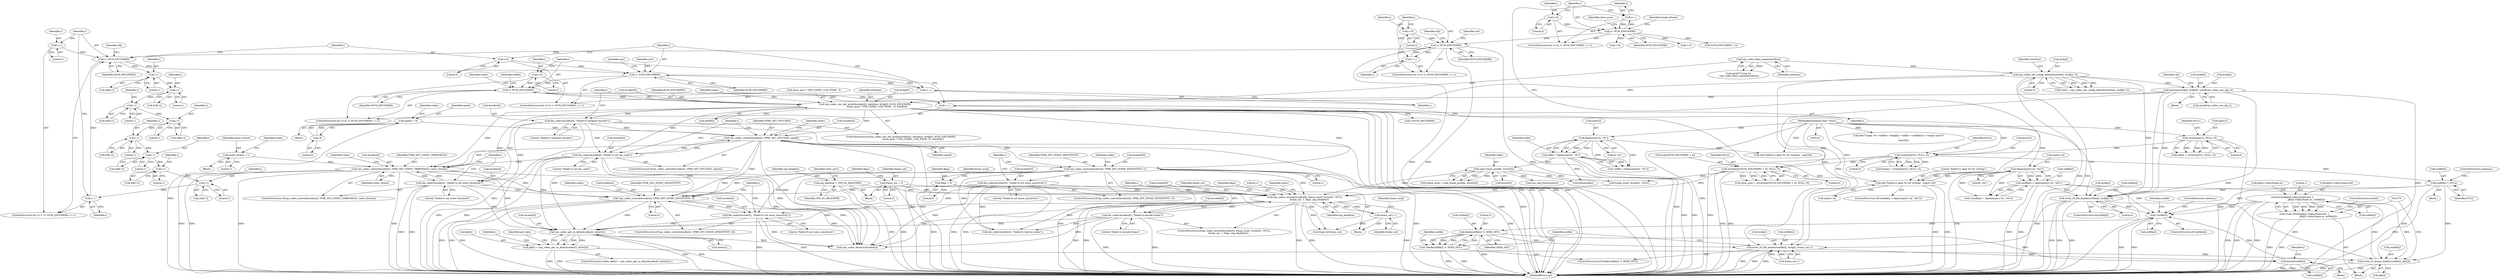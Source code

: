 digraph "0_Android_5a9753fca56f0eeb9f61e342b2fccffc364f9426_22@API" {
"1001071" [label="(Call,fwrite(pkt[i]->data.frame.buf, 1,\n                                      pkt[i]->data.frame.sz, outfile[i]))"];
"1001062" [label="(Call,write_ivf_frame_header(outfile[i], pkt[i]))"];
"1000707" [label="(Call,write_ivf_file_header(outfile[i], &cfg[i], 0))"];
"1000273" [label="(Call,outfile[i] = fopen(argv[i+4], \"wb\"))"];
"1000277" [label="(Call,fopen(argv[i+4], \"wb\"))"];
"1000284" [label="(Call,die(\"Failed to open %s for writing\", argv[i+4]))"];
"1000134" [label="(MethodParameterIn,char **argv)"];
"1000265" [label="(Call,outfile[i] = NULL)"];
"1000209" [label="(Call,strtol(argv[2], NULL, 0))"];
"1000201" [label="(Call,strtol(argv[1], NULL, 0))"];
"1000491" [label="(Call,memcpy(&cfg[i], &cfg[0], sizeof(vpx_codec_enc_cfg_t)))"];
"1000315" [label="(Call,vpx_codec_enc_config_default(interface, &cfg[i], 0))"];
"1000197" [label="(Call,vpx_codec_iface_name(interface))"];
"1001071" [label="(Call,fwrite(pkt[i]->data.frame.buf, 1,\n                                      pkt[i]->data.frame.sz, outfile[i]))"];
"1001037" [label="(Call,pkt[i] = vpx_codec_get_cx_data(&codec[i], &iter[i]))"];
"1001041" [label="(Call,vpx_codec_get_cx_data(&codec[i], &iter[i]))"];
"1001015" [label="(Call,die_codec(&codec[0], \"Failed to encode frame\"))"];
"1000999" [label="(Call,vpx_codec_encode(&codec[0], frame_avail? &raw[0] : NULL,\n            frame_cnt, 1, flags, arg_deadline))"];
"1000807" [label="(Call,die_codec(&codec[0], \"Failed to set noise_sensitivity\"))"];
"1000800" [label="(Call,vpx_codec_control(&codec[0], VP8E_SET_NOISE_SENSITIVITY, 1))"];
"1000717" [label="(Call,vpx_codec_enc_init_multi(&codec[0], interface, &cfg[0], NUM_ENCODERS,\n                                 (show_psnr ? VPX_CODEC_USE_PSNR : 0), &dsf[0]))"];
"1000698" [label="(Call,i< NUM_ENCODERS)"];
"1000695" [label="(Call,i=0)"];
"1000701" [label="(Call,i++)"];
"1000637" [label="(Call,i< NUM_ENCODERS)"];
"1000640" [label="(Call,i++)"];
"1000634" [label="(Call,i=0)"];
"1000485" [label="(Call,i< NUM_ENCODERS)"];
"1000488" [label="(Call,i++)"];
"1000601" [label="(Call,i-1)"];
"1000586" [label="(Call,i-1)"];
"1000570" [label="(Call,i-1)"];
"1000562" [label="(Call,i-1)"];
"1000555" [label="(Call,i-1)"];
"1000542" [label="(Call,i-1)"];
"1000534" [label="(Call,i-1)"];
"1000527" [label="(Call,i-1)"];
"1000482" [label="(Call,i=1)"];
"1000305" [label="(Call,i< NUM_ENCODERS)"];
"1000308" [label="(Call,i++)"];
"1000302" [label="(Call,i=0)"];
"1000253" [label="(Call,i< NUM_ENCODERS)"];
"1000250" [label="(Call,i=0)"];
"1000256" [label="(Call,i++)"];
"1000736" [label="(Call,die_codec(&codec[0], \"Failed to initialize encoder\"))"];
"1000857" [label="(Call,read_frame_p(infile, &raw[0]))"];
"1000237" [label="(Call,infile = fopen(argv[3], \"rb\"))"];
"1000239" [label="(Call,fopen(argv[3], \"rb\"))"];
"1000293" [label="(Call,strtol(argv[NUM_ENCODERS + 4], NULL, 0))"];
"1000141" [label="(Call,frame_cnt = 0)"];
"1001172" [label="(Call,frame_cnt++)"];
"1000852" [label="(Call,flags = 0)"];
"1000156" [label="(Call,arg_deadline = VPX_DL_REALTIME)"];
"1000758" [label="(Call,vpx_codec_control(&codec[i], VP8E_SET_CPUUSED, speed))"];
"1000765" [label="(Call,die_codec(&codec[i], \"Failed to set cpu_used\"))"];
"1000753" [label="(Call,speed = -6)"];
"1000755" [label="(Call,-6)"];
"1000824" [label="(Call,vpx_codec_control(&codec[i], VP8E_SET_NOISE_SENSITIVITY, 0))"];
"1000831" [label="(Call,die_codec(&codec[i], \"Failed to set noise_sensitivity\"))"];
"1000793" [label="(Call,die_codec(&codec[i], \"Failed to set static threshold\"))"];
"1000786" [label="(Call,vpx_codec_control(&codec[i], VP8E_SET_STATIC_THRESHOLD, static_thresh))"];
"1000782" [label="(Call,static_thresh = 1)"];
"1001069" [label="(Call,(void) fwrite(pkt[i]->data.frame.buf, 1,\n                                      pkt[i]->data.frame.sz, outfile[i]))"];
"1001264" [label="(Call,!outfile[i])"];
"1001271" [label="(Call,fseek(outfile[i], 0, SEEK_SET))"];
"1001270" [label="(Call,!fseek(outfile[i], 0, SEEK_SET))"];
"1001277" [label="(Call,write_ivf_file_header(outfile[i], &cfg[i], frame_cnt-1))"];
"1001288" [label="(Call,fclose(outfile[i]))"];
"1001042" [label="(Call,&codec[i])"];
"1000481" [label="(ControlStructure,for (i=1; i< NUM_ENCODERS; i++))"];
"1000303" [label="(Identifier,i)"];
"1000783" [label="(Identifier,static_thresh)"];
"1001268" [label="(ControlStructure,continue;)"];
"1000755" [label="(Call,-6)"];
"1000637" [label="(Call,i< NUM_ENCODERS)"];
"1000754" [label="(Identifier,speed)"];
"1000805" [label="(Identifier,VP8E_SET_NOISE_SENSITIVITY)"];
"1000782" [label="(Call,static_thresh = 1)"];
"1000707" [label="(Call,write_ivf_file_header(outfile[i], &cfg[i], 0))"];
"1000792" [label="(Identifier,static_thresh)"];
"1000195" [label="(Call,printf(\"Using %s\n\",vpx_codec_iface_name(interface)))"];
"1000202" [label="(Call,argv[1])"];
"1001011" [label="(Identifier,frame_cnt)"];
"1000305" [label="(Call,i< NUM_ENCODERS)"];
"1000143" [label="(Literal,0)"];
"1000757" [label="(ControlStructure,if(vpx_codec_control(&codec[i], VP8E_SET_CPUUSED, speed)))"];
"1000705" [label="(Identifier,outfile)"];
"1000759" [label="(Call,&codec[i])"];
"1000278" [label="(Call,argv[i+4])"];
"1000492" [label="(Call,&cfg[i])"];
"1001052" [label="(Identifier,got_data)"];
"1000603" [label="(Literal,1)"];
"1000711" [label="(Call,&cfg[i])"];
"1000765" [label="(Call,die_codec(&codec[i], \"Failed to set cpu_used\"))"];
"1001004" [label="(Call,frame_avail? &raw[0] : NULL)"];
"1000572" [label="(Literal,1)"];
"1000756" [label="(Literal,6)"];
"1000315" [label="(Call,vpx_codec_enc_config_default(interface, &cfg[i], 0))"];
"1001252" [label="(Call,die_codec(&codec[i], \"Failed to destroy codec\"))"];
"1000715" [label="(Literal,0)"];
"1001289" [label="(Call,outfile[i])"];
"1000135" [label="(Block,)"];
"1001269" [label="(ControlStructure,if(!fseek(outfile[i], 0, SEEK_SET)))"];
"1000214" [label="(Literal,0)"];
"1000836" [label="(Literal,\"Failed to set noise_sensitivity\")"];
"1000784" [label="(Literal,1)"];
"1000640" [label="(Call,i++)"];
"1001194" [label="(Block,)"];
"1000270" [label="(ControlStructure,continue;)"];
"1000636" [label="(Literal,0)"];
"1000265" [label="(Call,outfile[i] = NULL)"];
"1001275" [label="(Literal,0)"];
"1000824" [label="(Call,vpx_codec_control(&codec[i], VP8E_SET_NOISE_SENSITIVITY, 0))"];
"1000588" [label="(Literal,1)"];
"1000483" [label="(Identifier,i)"];
"1000845" [label="(Identifier,frame_avail)"];
"1001193" [label="(Identifier,i)"];
"1001281" [label="(Call,&cfg[i])"];
"1000599" [label="(Call,dsf[i-1])"];
"1001081" [label="(Literal,1)"];
"1000190" [label="(Call,die(\"Usage: %s <width> <height> <infile> <outfile(s)> <output psnr?>\n\",\n             argv[0]))"];
"1000308" [label="(Call,i++)"];
"1000834" [label="(Identifier,codec)"];
"1000746" [label="(Call,i<NUM_ENCODERS)"];
"1001258" [label="(Call,vpx_img_free(&raw[i]))"];
"1001020" [label="(Literal,\"Failed to encode frame\")"];
"1000587" [label="(Identifier,i)"];
"1000638" [label="(Identifier,i)"];
"1000243" [label="(Literal,\"rb\")"];
"1000563" [label="(Identifier,i)"];
"1000831" [label="(Call,die_codec(&codec[i], \"Failed to set noise_sensitivity\"))"];
"1000292" [label="(Identifier,show_psnr)"];
"1000236" [label="(Call,!(infile = fopen(argv[3], \"rb\")))"];
"1000252" [label="(Literal,0)"];
"1001265" [label="(Call,outfile[i])"];
"1000750" [label="(Identifier,i)"];
"1000534" [label="(Call,i-1)"];
"1000487" [label="(Identifier,NUM_ENCODERS)"];
"1000553" [label="(Call,cfg[i-1])"];
"1000536" [label="(Literal,1)"];
"1000307" [label="(Identifier,NUM_ENCODERS)"];
"1000770" [label="(Literal,\"Failed to set cpu_used\")"];
"1000494" [label="(Identifier,cfg)"];
"1000300" [label="(Literal,0)"];
"1000832" [label="(Call,&codec[i])"];
"1000830" [label="(Literal,0)"];
"1000722" [label="(Identifier,interface)"];
"1000678" [label="(Identifier,raw)"];
"1000852" [label="(Call,flags = 0)"];
"1001094" [label="(ControlStructure,break;)"];
"1000198" [label="(Identifier,interface)"];
"1001013" [label="(Identifier,flags)"];
"1000761" [label="(Identifier,codec)"];
"1000197" [label="(Call,vpx_codec_iface_name(interface))"];
"1000698" [label="(Call,i< NUM_ENCODERS)"];
"1000634" [label="(Call,i=0)"];
"1000847" [label="(Block,)"];
"1000753" [label="(Call,speed = -6)"];
"1000766" [label="(Call,&codec[i])"];
"1000272" [label="(Call,!(outfile[i] = fopen(argv[i+4], \"wb\")))"];
"1000156" [label="(Call,arg_deadline = VPX_DL_REALTIME)"];
"1000564" [label="(Literal,1)"];
"1000316" [label="(Identifier,interface)"];
"1000737" [label="(Call,&codec[0])"];
"1001091" [label="(Call,outfile[i])"];
"1000311" [label="(Call,res[i] = vpx_codec_enc_config_default(interface, &cfg[i], 0))"];
"1001037" [label="(Call,pkt[i] = vpx_codec_get_cx_data(&codec[i], &iter[i]))"];
"1000810" [label="(Identifier,codec)"];
"1000699" [label="(Identifier,i)"];
"1000562" [label="(Call,i-1)"];
"1000296" [label="(Call,NUM_ENCODERS + 4)"];
"1000812" [label="(Literal,\"Failed to set noise_sensitivity\")"];
"1000285" [label="(Literal,\"Failed to open %s for writing\")"];
"1001296" [label="(MethodReturn,int)"];
"1000723" [label="(Call,&cfg[0])"];
"1001173" [label="(Identifier,frame_cnt)"];
"1000505" [label="(Identifier,cfg)"];
"1001023" [label="(Identifier,i)"];
"1000543" [label="(Identifier,i)"];
"1001015" [label="(Call,die_codec(&codec[0], \"Failed to encode frame\"))"];
"1000999" [label="(Call,vpx_codec_encode(&codec[0], frame_avail? &raw[0] : NULL,\n            frame_cnt, 1, flags, arg_deadline))"];
"1000736" [label="(Call,die_codec(&codec[0], \"Failed to initialize encoder\"))"];
"1000779" [label="(Identifier,i)"];
"1001014" [label="(Identifier,arg_deadline)"];
"1000283" [label="(Literal,\"wb\")"];
"1000807" [label="(Call,die_codec(&codec[0], \"Failed to set noise_sensitivity\"))"];
"1000244" [label="(Call,die(\"Failed to open %s for reading\", argv[3]))"];
"1000525" [label="(Call,cfg[i-1])"];
"1000485" [label="(Call,i< NUM_ENCODERS)"];
"1001276" [label="(Identifier,SEEK_SET)"];
"1001071" [label="(Call,fwrite(pkt[i]->data.frame.buf, 1,\n                                      pkt[i]->data.frame.sz, outfile[i]))"];
"1001063" [label="(Call,outfile[i])"];
"1000786" [label="(Call,vpx_codec_control(&codec[i], VP8E_SET_STATIC_THRESHOLD, static_thresh))"];
"1001016" [label="(Call,&codec[0])"];
"1000586" [label="(Call,i-1)"];
"1000257" [label="(Identifier,i)"];
"1000253" [label="(Call,i< NUM_ENCODERS)"];
"1000798" [label="(Literal,\"Failed to set static threshold\")"];
"1000708" [label="(Call,outfile[i])"];
"1000796" [label="(Identifier,codec)"];
"1000262" [label="(Identifier,target_bitrate)"];
"1000716" [label="(ControlStructure,if(vpx_codec_enc_init_multi(&codec[0], interface, &cfg[0], NUM_ENCODERS,\n                                 (show_psnr ? VPX_CODEC_USE_PSNR : 0), &dsf[0])))"];
"1000529" [label="(Literal,1)"];
"1000205" [label="(Identifier,NULL)"];
"1000647" [label="(Identifier,raw)"];
"1000633" [label="(ControlStructure,for (i=0; i< NUM_ENCODERS; i++))"];
"1000801" [label="(Call,&codec[0])"];
"1000527" [label="(Call,i-1)"];
"1000302" [label="(Call,i=0)"];
"1000288" [label="(Call,i+4)"];
"1000808" [label="(Call,&codec[0])"];
"1000274" [label="(Call,outfile[i])"];
"1001060" [label="(Block,)"];
"1000700" [label="(Identifier,NUM_ENCODERS)"];
"1000601" [label="(Call,i-1)"];
"1000584" [label="(Call,dsf[i-1])"];
"1000556" [label="(Identifier,i)"];
"1000277" [label="(Call,fopen(argv[i+4], \"wb\"))"];
"1000238" [label="(Identifier,infile)"];
"1000856" [label="(Identifier,frame_avail)"];
"1000251" [label="(Identifier,i)"];
"1000304" [label="(Literal,0)"];
"1000157" [label="(Identifier,arg_deadline)"];
"1000785" [label="(ControlStructure,if(vpx_codec_control(&codec[i], VP8E_SET_STATIC_THRESHOLD, static_thresh)))"];
"1000602" [label="(Identifier,i)"];
"1001046" [label="(Call,&iter[i])"];
"1000568" [label="(Call,dsf[i-1])"];
"1000806" [label="(Literal,1)"];
"1000789" [label="(Identifier,codec)"];
"1000313" [label="(Identifier,res)"];
"1000486" [label="(Identifier,i)"];
"1000306" [label="(Identifier,i)"];
"1001072" [label="(Call,pkt[i]->data.frame.buf)"];
"1000134" [label="(MethodParameterIn,char **argv)"];
"1000209" [label="(Call,strtol(argv[2], NULL, 0))"];
"1001290" [label="(Identifier,outfile)"];
"1000201" [label="(Call,strtol(argv[1], NULL, 0))"];
"1001278" [label="(Call,outfile[i])"];
"1000540" [label="(Call,dsf[i-1])"];
"1000858" [label="(Identifier,infile)"];
"1000249" [label="(ControlStructure,for (i=0; i< NUM_ENCODERS; i++))"];
"1000758" [label="(Call,vpx_codec_control(&codec[i], VP8E_SET_CPUUSED, speed))"];
"1000764" [label="(Identifier,speed)"];
"1001272" [label="(Call,outfile[i])"];
"1000206" [label="(Literal,0)"];
"1000250" [label="(Call,i=0)"];
"1000293" [label="(Call,strtol(argv[NUM_ENCODERS + 4], NULL, 0))"];
"1000780" [label="(Block,)"];
"1000718" [label="(Call,&codec[0])"];
"1000141" [label="(Call,frame_cnt = 0)"];
"1000815" [label="(Identifier,i)"];
"1001273" [label="(Identifier,outfile)"];
"1000255" [label="(Identifier,NUM_ENCODERS)"];
"1001066" [label="(Call,pkt[i])"];
"1000542" [label="(Call,i-1)"];
"1001012" [label="(Literal,1)"];
"1001264" [label="(Call,!outfile[i])"];
"1000741" [label="(Literal,\"Failed to initialize encoder\")"];
"1000800" [label="(Call,vpx_codec_control(&codec[0], VP8E_SET_NOISE_SENSITIVITY, 1))"];
"1000271" [label="(ControlStructure,if(!(outfile[i] = fopen(argv[i+4], \"wb\"))))"];
"1000823" [label="(ControlStructure,if(vpx_codec_control(&codec[i], VP8E_SET_NOISE_SENSITIVITY, 0)))"];
"1000555" [label="(Call,i-1)"];
"1000269" [label="(Identifier,NULL)"];
"1000294" [label="(Call,argv[NUM_ENCODERS + 4])"];
"1001181" [label="(Call,(long int)frame_cnt)"];
"1000641" [label="(Identifier,i)"];
"1001176" [label="(Call,fclose(infile))"];
"1000158" [label="(Identifier,VPX_DL_REALTIME)"];
"1001069" [label="(Call,(void) fwrite(pkt[i]->data.frame.buf, 1,\n                                      pkt[i]->data.frame.sz, outfile[i]))"];
"1000210" [label="(Call,argv[2])"];
"1000571" [label="(Identifier,i)"];
"1000702" [label="(Identifier,i)"];
"1000321" [label="(Literal,0)"];
"1000859" [label="(Call,&raw[0])"];
"1000199" [label="(Call,width = strtol(argv[1], NULL, 0))"];
"1000535" [label="(Identifier,i)"];
"1000727" [label="(Identifier,NUM_ENCODERS)"];
"1000309" [label="(Identifier,i)"];
"1000286" [label="(Call,argv[i+4])"];
"1000570" [label="(Call,i-1)"];
"1000744" [label="(Identifier,i)"];
"1000544" [label="(Literal,1)"];
"1000751" [label="(Block,)"];
"1000825" [label="(Call,&codec[i])"];
"1000557" [label="(Literal,1)"];
"1001036" [label="(ControlStructure,while( (pkt[i] = vpx_codec_get_cx_data(&codec[i], &iter[i])) ))"];
"1000484" [label="(Literal,1)"];
"1000284" [label="(Call,die(\"Failed to open %s for writing\", argv[i+4]))"];
"1001062" [label="(Call,write_ivf_frame_header(outfile[i], pkt[i]))"];
"1000161" [label="(Identifier,show_psnr)"];
"1000732" [label="(Call,&dsf[0])"];
"1000853" [label="(Identifier,flags)"];
"1001263" [label="(ControlStructure,if(!outfile[i]))"];
"1001082" [label="(Call,pkt[i]->data.frame.sz)"];
"1000207" [label="(Call,height = strtol(argv[2], NULL, 0))"];
"1000299" [label="(Identifier,NULL)"];
"1000739" [label="(Identifier,codec)"];
"1000695" [label="(Call,i=0)"];
"1000491" [label="(Call,memcpy(&cfg[i], &cfg[0], sizeof(vpx_codec_enc_cfg_t)))"];
"1000273" [label="(Call,outfile[i] = fopen(argv[i+4], \"wb\"))"];
"1000266" [label="(Call,outfile[i])"];
"1000696" [label="(Identifier,i)"];
"1000317" [label="(Call,&cfg[i])"];
"1000720" [label="(Identifier,codec)"];
"1000280" [label="(Call,i+4)"];
"1000794" [label="(Call,&codec[i])"];
"1000291" [label="(Call,show_psnr = strtol(argv[NUM_ENCODERS + 4], NULL, 0))"];
"1000560" [label="(Call,dsf[i-1])"];
"1001277" [label="(Call,write_ivf_file_header(outfile[i], &cfg[i], frame_cnt-1))"];
"1000728" [label="(Call,show_psnr ? VPX_CODEC_USE_PSNR : 0)"];
"1000532" [label="(Call,dsf[i-1])"];
"1000787" [label="(Call,&codec[i])"];
"1000142" [label="(Identifier,frame_cnt)"];
"1000998" [label="(ControlStructure,if(vpx_codec_encode(&codec[0], frame_avail? &raw[0] : NULL,\n            frame_cnt, 1, flags, arg_deadline)))"];
"1000703" [label="(ControlStructure,if(outfile[i]))"];
"1000500" [label="(Call,sizeof(vpx_codec_enc_cfg_t))"];
"1000153" [label="(Identifier,flags)"];
"1001279" [label="(Identifier,outfile)"];
"1000855" [label="(Call,frame_avail = read_frame_p(infile, &raw[0]))"];
"1001247" [label="(Call,vpx_codec_destroy(&codec[i]))"];
"1000338" [label="(Identifier,cfg)"];
"1000301" [label="(ControlStructure,for (i=0; i< NUM_ENCODERS; i++))"];
"1000763" [label="(Identifier,VP8E_SET_CPUUSED)"];
"1000639" [label="(Identifier,NUM_ENCODERS)"];
"1000799" [label="(ControlStructure,if(vpx_codec_control(&codec[0], VP8E_SET_NOISE_SENSITIVITY, 1)))"];
"1000254" [label="(Identifier,i)"];
"1000857" [label="(Call,read_frame_p(infile, &raw[0]))"];
"1001270" [label="(Call,!fseek(outfile[i], 0, SEEK_SET))"];
"1000697" [label="(Literal,0)"];
"1000490" [label="(Block,)"];
"1000793" [label="(Call,die_codec(&codec[i], \"Failed to set static threshold\"))"];
"1000237" [label="(Call,infile = fopen(argv[3], \"rb\"))"];
"1001018" [label="(Identifier,codec)"];
"1000213" [label="(Identifier,NULL)"];
"1000829" [label="(Identifier,VP8E_SET_NOISE_SENSITIVITY)"];
"1001285" [label="(Call,frame_cnt-1)"];
"1001288" [label="(Call,fclose(outfile[i]))"];
"1001172" [label="(Call,frame_cnt++)"];
"1001271" [label="(Call,fseek(outfile[i], 0, SEEK_SET))"];
"1000482" [label="(Call,i=1)"];
"1001038" [label="(Call,pkt[i])"];
"1000701" [label="(Call,i++)"];
"1000489" [label="(Identifier,i)"];
"1000264" [label="(Block,)"];
"1000528" [label="(Identifier,i)"];
"1001000" [label="(Call,&codec[0])"];
"1001031" [label="(Identifier,i)"];
"1000854" [label="(Literal,0)"];
"1000768" [label="(Identifier,codec)"];
"1000791" [label="(Identifier,VP8E_SET_STATIC_THRESHOLD)"];
"1000256" [label="(Call,i++)"];
"1000635" [label="(Identifier,i)"];
"1000821" [label="(Identifier,i)"];
"1000496" [label="(Call,&cfg[0])"];
"1000488" [label="(Call,i++)"];
"1000694" [label="(ControlStructure,for (i=0; i< NUM_ENCODERS; i++))"];
"1000717" [label="(Call,vpx_codec_enc_init_multi(&codec[0], interface, &cfg[0], NUM_ENCODERS,\n                                 (show_psnr ? VPX_CODEC_USE_PSNR : 0), &dsf[0]))"];
"1000240" [label="(Call,argv[3])"];
"1001041" [label="(Call,vpx_codec_get_cx_data(&codec[i], &iter[i]))"];
"1000239" [label="(Call,fopen(argv[3], \"rb\"))"];
"1001071" -> "1001069"  [label="AST: "];
"1001071" -> "1001091"  [label="CFG: "];
"1001072" -> "1001071"  [label="AST: "];
"1001081" -> "1001071"  [label="AST: "];
"1001082" -> "1001071"  [label="AST: "];
"1001091" -> "1001071"  [label="AST: "];
"1001069" -> "1001071"  [label="CFG: "];
"1001071" -> "1001296"  [label="DDG: "];
"1001071" -> "1001296"  [label="DDG: "];
"1001071" -> "1001296"  [label="DDG: "];
"1001071" -> "1001062"  [label="DDG: "];
"1001071" -> "1001069"  [label="DDG: "];
"1001071" -> "1001069"  [label="DDG: "];
"1001071" -> "1001069"  [label="DDG: "];
"1001071" -> "1001069"  [label="DDG: "];
"1001062" -> "1001071"  [label="DDG: "];
"1001071" -> "1001264"  [label="DDG: "];
"1001062" -> "1001060"  [label="AST: "];
"1001062" -> "1001066"  [label="CFG: "];
"1001063" -> "1001062"  [label="AST: "];
"1001066" -> "1001062"  [label="AST: "];
"1001070" -> "1001062"  [label="CFG: "];
"1001062" -> "1001296"  [label="DDG: "];
"1001062" -> "1001296"  [label="DDG: "];
"1000707" -> "1001062"  [label="DDG: "];
"1000265" -> "1001062"  [label="DDG: "];
"1000273" -> "1001062"  [label="DDG: "];
"1001037" -> "1001062"  [label="DDG: "];
"1000707" -> "1000703"  [label="AST: "];
"1000707" -> "1000715"  [label="CFG: "];
"1000708" -> "1000707"  [label="AST: "];
"1000711" -> "1000707"  [label="AST: "];
"1000715" -> "1000707"  [label="AST: "];
"1000702" -> "1000707"  [label="CFG: "];
"1000707" -> "1001296"  [label="DDG: "];
"1000707" -> "1001296"  [label="DDG: "];
"1000707" -> "1001296"  [label="DDG: "];
"1000273" -> "1000707"  [label="DDG: "];
"1000265" -> "1000707"  [label="DDG: "];
"1000491" -> "1000707"  [label="DDG: "];
"1000491" -> "1000707"  [label="DDG: "];
"1000315" -> "1000707"  [label="DDG: "];
"1000707" -> "1001264"  [label="DDG: "];
"1000707" -> "1001277"  [label="DDG: "];
"1000273" -> "1000272"  [label="AST: "];
"1000273" -> "1000277"  [label="CFG: "];
"1000274" -> "1000273"  [label="AST: "];
"1000277" -> "1000273"  [label="AST: "];
"1000272" -> "1000273"  [label="CFG: "];
"1000273" -> "1001296"  [label="DDG: "];
"1000273" -> "1001296"  [label="DDG: "];
"1000273" -> "1000272"  [label="DDG: "];
"1000277" -> "1000273"  [label="DDG: "];
"1000277" -> "1000273"  [label="DDG: "];
"1000273" -> "1001264"  [label="DDG: "];
"1000277" -> "1000283"  [label="CFG: "];
"1000278" -> "1000277"  [label="AST: "];
"1000283" -> "1000277"  [label="AST: "];
"1000277" -> "1001296"  [label="DDG: "];
"1000277" -> "1000272"  [label="DDG: "];
"1000277" -> "1000272"  [label="DDG: "];
"1000284" -> "1000277"  [label="DDG: "];
"1000134" -> "1000277"  [label="DDG: "];
"1000277" -> "1000284"  [label="DDG: "];
"1000284" -> "1000271"  [label="AST: "];
"1000284" -> "1000286"  [label="CFG: "];
"1000285" -> "1000284"  [label="AST: "];
"1000286" -> "1000284"  [label="AST: "];
"1000257" -> "1000284"  [label="CFG: "];
"1000284" -> "1001296"  [label="DDG: "];
"1000284" -> "1001296"  [label="DDG: "];
"1000134" -> "1000284"  [label="DDG: "];
"1000134" -> "1000132"  [label="AST: "];
"1000134" -> "1001296"  [label="DDG: "];
"1000134" -> "1000190"  [label="DDG: "];
"1000134" -> "1000201"  [label="DDG: "];
"1000134" -> "1000209"  [label="DDG: "];
"1000134" -> "1000239"  [label="DDG: "];
"1000134" -> "1000244"  [label="DDG: "];
"1000134" -> "1000293"  [label="DDG: "];
"1000265" -> "1000264"  [label="AST: "];
"1000265" -> "1000269"  [label="CFG: "];
"1000266" -> "1000265"  [label="AST: "];
"1000269" -> "1000265"  [label="AST: "];
"1000270" -> "1000265"  [label="CFG: "];
"1000265" -> "1001296"  [label="DDG: "];
"1000209" -> "1000265"  [label="DDG: "];
"1000265" -> "1001264"  [label="DDG: "];
"1000209" -> "1000207"  [label="AST: "];
"1000209" -> "1000214"  [label="CFG: "];
"1000210" -> "1000209"  [label="AST: "];
"1000213" -> "1000209"  [label="AST: "];
"1000214" -> "1000209"  [label="AST: "];
"1000207" -> "1000209"  [label="CFG: "];
"1000209" -> "1001296"  [label="DDG: "];
"1000209" -> "1000207"  [label="DDG: "];
"1000209" -> "1000207"  [label="DDG: "];
"1000209" -> "1000207"  [label="DDG: "];
"1000201" -> "1000209"  [label="DDG: "];
"1000209" -> "1000293"  [label="DDG: "];
"1000201" -> "1000199"  [label="AST: "];
"1000201" -> "1000206"  [label="CFG: "];
"1000202" -> "1000201"  [label="AST: "];
"1000205" -> "1000201"  [label="AST: "];
"1000206" -> "1000201"  [label="AST: "];
"1000199" -> "1000201"  [label="CFG: "];
"1000201" -> "1001296"  [label="DDG: "];
"1000201" -> "1000199"  [label="DDG: "];
"1000201" -> "1000199"  [label="DDG: "];
"1000201" -> "1000199"  [label="DDG: "];
"1000491" -> "1000490"  [label="AST: "];
"1000491" -> "1000500"  [label="CFG: "];
"1000492" -> "1000491"  [label="AST: "];
"1000496" -> "1000491"  [label="AST: "];
"1000500" -> "1000491"  [label="AST: "];
"1000505" -> "1000491"  [label="CFG: "];
"1000491" -> "1001296"  [label="DDG: "];
"1000491" -> "1001296"  [label="DDG: "];
"1000315" -> "1000491"  [label="DDG: "];
"1000491" -> "1000717"  [label="DDG: "];
"1000491" -> "1001277"  [label="DDG: "];
"1000315" -> "1000311"  [label="AST: "];
"1000315" -> "1000321"  [label="CFG: "];
"1000316" -> "1000315"  [label="AST: "];
"1000317" -> "1000315"  [label="AST: "];
"1000321" -> "1000315"  [label="AST: "];
"1000311" -> "1000315"  [label="CFG: "];
"1000315" -> "1001296"  [label="DDG: "];
"1000315" -> "1001296"  [label="DDG: "];
"1000315" -> "1000311"  [label="DDG: "];
"1000315" -> "1000311"  [label="DDG: "];
"1000315" -> "1000311"  [label="DDG: "];
"1000197" -> "1000315"  [label="DDG: "];
"1000315" -> "1000717"  [label="DDG: "];
"1000315" -> "1001277"  [label="DDG: "];
"1000197" -> "1000195"  [label="AST: "];
"1000197" -> "1000198"  [label="CFG: "];
"1000198" -> "1000197"  [label="AST: "];
"1000195" -> "1000197"  [label="CFG: "];
"1000197" -> "1000195"  [label="DDG: "];
"1000197" -> "1000717"  [label="DDG: "];
"1001037" -> "1001036"  [label="AST: "];
"1001037" -> "1001041"  [label="CFG: "];
"1001038" -> "1001037"  [label="AST: "];
"1001041" -> "1001037"  [label="AST: "];
"1001052" -> "1001037"  [label="CFG: "];
"1001031" -> "1001037"  [label="CFG: "];
"1001037" -> "1001296"  [label="DDG: "];
"1001037" -> "1001296"  [label="DDG: "];
"1001041" -> "1001037"  [label="DDG: "];
"1001041" -> "1001037"  [label="DDG: "];
"1001041" -> "1001046"  [label="CFG: "];
"1001042" -> "1001041"  [label="AST: "];
"1001046" -> "1001041"  [label="AST: "];
"1001041" -> "1001296"  [label="DDG: "];
"1001041" -> "1001296"  [label="DDG: "];
"1001015" -> "1001041"  [label="DDG: "];
"1000758" -> "1001041"  [label="DDG: "];
"1000824" -> "1001041"  [label="DDG: "];
"1000999" -> "1001041"  [label="DDG: "];
"1000765" -> "1001041"  [label="DDG: "];
"1000831" -> "1001041"  [label="DDG: "];
"1000793" -> "1001041"  [label="DDG: "];
"1000786" -> "1001041"  [label="DDG: "];
"1001041" -> "1001247"  [label="DDG: "];
"1001015" -> "1000998"  [label="AST: "];
"1001015" -> "1001020"  [label="CFG: "];
"1001016" -> "1001015"  [label="AST: "];
"1001020" -> "1001015"  [label="AST: "];
"1001023" -> "1001015"  [label="CFG: "];
"1001015" -> "1001296"  [label="DDG: "];
"1001015" -> "1001296"  [label="DDG: "];
"1001015" -> "1000999"  [label="DDG: "];
"1000999" -> "1001015"  [label="DDG: "];
"1001015" -> "1001247"  [label="DDG: "];
"1001015" -> "1001252"  [label="DDG: "];
"1000999" -> "1000998"  [label="AST: "];
"1000999" -> "1001014"  [label="CFG: "];
"1001000" -> "1000999"  [label="AST: "];
"1001004" -> "1000999"  [label="AST: "];
"1001011" -> "1000999"  [label="AST: "];
"1001012" -> "1000999"  [label="AST: "];
"1001013" -> "1000999"  [label="AST: "];
"1001014" -> "1000999"  [label="AST: "];
"1001018" -> "1000999"  [label="CFG: "];
"1001023" -> "1000999"  [label="CFG: "];
"1000999" -> "1001296"  [label="DDG: "];
"1000999" -> "1001296"  [label="DDG: "];
"1000999" -> "1001296"  [label="DDG: "];
"1000999" -> "1001296"  [label="DDG: "];
"1000999" -> "1001296"  [label="DDG: "];
"1000807" -> "1000999"  [label="DDG: "];
"1000800" -> "1000999"  [label="DDG: "];
"1000857" -> "1000999"  [label="DDG: "];
"1000293" -> "1000999"  [label="DDG: "];
"1000141" -> "1000999"  [label="DDG: "];
"1001172" -> "1000999"  [label="DDG: "];
"1000852" -> "1000999"  [label="DDG: "];
"1000156" -> "1000999"  [label="DDG: "];
"1000999" -> "1001172"  [label="DDG: "];
"1000999" -> "1001181"  [label="DDG: "];
"1000999" -> "1001247"  [label="DDG: "];
"1000999" -> "1001252"  [label="DDG: "];
"1000807" -> "1000799"  [label="AST: "];
"1000807" -> "1000812"  [label="CFG: "];
"1000808" -> "1000807"  [label="AST: "];
"1000812" -> "1000807"  [label="AST: "];
"1000815" -> "1000807"  [label="CFG: "];
"1000807" -> "1001296"  [label="DDG: "];
"1000807" -> "1001296"  [label="DDG: "];
"1000800" -> "1000807"  [label="DDG: "];
"1000807" -> "1000824"  [label="DDG: "];
"1000807" -> "1000831"  [label="DDG: "];
"1000807" -> "1001247"  [label="DDG: "];
"1000807" -> "1001252"  [label="DDG: "];
"1000800" -> "1000799"  [label="AST: "];
"1000800" -> "1000806"  [label="CFG: "];
"1000801" -> "1000800"  [label="AST: "];
"1000805" -> "1000800"  [label="AST: "];
"1000806" -> "1000800"  [label="AST: "];
"1000810" -> "1000800"  [label="CFG: "];
"1000815" -> "1000800"  [label="CFG: "];
"1000800" -> "1001296"  [label="DDG: "];
"1000800" -> "1001296"  [label="DDG: "];
"1000800" -> "1001296"  [label="DDG: "];
"1000717" -> "1000800"  [label="DDG: "];
"1000736" -> "1000800"  [label="DDG: "];
"1000800" -> "1000824"  [label="DDG: "];
"1000800" -> "1000824"  [label="DDG: "];
"1000800" -> "1000831"  [label="DDG: "];
"1000800" -> "1001247"  [label="DDG: "];
"1000800" -> "1001252"  [label="DDG: "];
"1000717" -> "1000716"  [label="AST: "];
"1000717" -> "1000732"  [label="CFG: "];
"1000718" -> "1000717"  [label="AST: "];
"1000722" -> "1000717"  [label="AST: "];
"1000723" -> "1000717"  [label="AST: "];
"1000727" -> "1000717"  [label="AST: "];
"1000728" -> "1000717"  [label="AST: "];
"1000732" -> "1000717"  [label="AST: "];
"1000739" -> "1000717"  [label="CFG: "];
"1000744" -> "1000717"  [label="CFG: "];
"1000717" -> "1001296"  [label="DDG: "];
"1000717" -> "1001296"  [label="DDG: "];
"1000717" -> "1001296"  [label="DDG: "];
"1000717" -> "1001296"  [label="DDG: "];
"1000717" -> "1001296"  [label="DDG: "];
"1000698" -> "1000717"  [label="DDG: "];
"1000717" -> "1000736"  [label="DDG: "];
"1000717" -> "1000746"  [label="DDG: "];
"1000717" -> "1000758"  [label="DDG: "];
"1000717" -> "1000765"  [label="DDG: "];
"1000717" -> "1000786"  [label="DDG: "];
"1000717" -> "1000793"  [label="DDG: "];
"1000717" -> "1001277"  [label="DDG: "];
"1000698" -> "1000694"  [label="AST: "];
"1000698" -> "1000700"  [label="CFG: "];
"1000699" -> "1000698"  [label="AST: "];
"1000700" -> "1000698"  [label="AST: "];
"1000705" -> "1000698"  [label="CFG: "];
"1000720" -> "1000698"  [label="CFG: "];
"1000695" -> "1000698"  [label="DDG: "];
"1000701" -> "1000698"  [label="DDG: "];
"1000637" -> "1000698"  [label="DDG: "];
"1000698" -> "1000701"  [label="DDG: "];
"1000695" -> "1000694"  [label="AST: "];
"1000695" -> "1000697"  [label="CFG: "];
"1000696" -> "1000695"  [label="AST: "];
"1000697" -> "1000695"  [label="AST: "];
"1000699" -> "1000695"  [label="CFG: "];
"1000701" -> "1000694"  [label="AST: "];
"1000701" -> "1000702"  [label="CFG: "];
"1000702" -> "1000701"  [label="AST: "];
"1000699" -> "1000701"  [label="CFG: "];
"1000637" -> "1000633"  [label="AST: "];
"1000637" -> "1000639"  [label="CFG: "];
"1000638" -> "1000637"  [label="AST: "];
"1000639" -> "1000637"  [label="AST: "];
"1000647" -> "1000637"  [label="CFG: "];
"1000678" -> "1000637"  [label="CFG: "];
"1000640" -> "1000637"  [label="DDG: "];
"1000634" -> "1000637"  [label="DDG: "];
"1000485" -> "1000637"  [label="DDG: "];
"1000637" -> "1000640"  [label="DDG: "];
"1000640" -> "1000633"  [label="AST: "];
"1000640" -> "1000641"  [label="CFG: "];
"1000641" -> "1000640"  [label="AST: "];
"1000638" -> "1000640"  [label="CFG: "];
"1000634" -> "1000633"  [label="AST: "];
"1000634" -> "1000636"  [label="CFG: "];
"1000635" -> "1000634"  [label="AST: "];
"1000636" -> "1000634"  [label="AST: "];
"1000638" -> "1000634"  [label="CFG: "];
"1000485" -> "1000481"  [label="AST: "];
"1000485" -> "1000487"  [label="CFG: "];
"1000486" -> "1000485"  [label="AST: "];
"1000487" -> "1000485"  [label="AST: "];
"1000494" -> "1000485"  [label="CFG: "];
"1000635" -> "1000485"  [label="CFG: "];
"1000488" -> "1000485"  [label="DDG: "];
"1000482" -> "1000485"  [label="DDG: "];
"1000305" -> "1000485"  [label="DDG: "];
"1000485" -> "1000527"  [label="DDG: "];
"1000488" -> "1000481"  [label="AST: "];
"1000488" -> "1000489"  [label="CFG: "];
"1000489" -> "1000488"  [label="AST: "];
"1000486" -> "1000488"  [label="CFG: "];
"1000601" -> "1000488"  [label="DDG: "];
"1000601" -> "1000599"  [label="AST: "];
"1000601" -> "1000603"  [label="CFG: "];
"1000602" -> "1000601"  [label="AST: "];
"1000603" -> "1000601"  [label="AST: "];
"1000599" -> "1000601"  [label="CFG: "];
"1000586" -> "1000601"  [label="DDG: "];
"1000586" -> "1000584"  [label="AST: "];
"1000586" -> "1000588"  [label="CFG: "];
"1000587" -> "1000586"  [label="AST: "];
"1000588" -> "1000586"  [label="AST: "];
"1000584" -> "1000586"  [label="CFG: "];
"1000570" -> "1000586"  [label="DDG: "];
"1000570" -> "1000568"  [label="AST: "];
"1000570" -> "1000572"  [label="CFG: "];
"1000571" -> "1000570"  [label="AST: "];
"1000572" -> "1000570"  [label="AST: "];
"1000568" -> "1000570"  [label="CFG: "];
"1000562" -> "1000570"  [label="DDG: "];
"1000562" -> "1000560"  [label="AST: "];
"1000562" -> "1000564"  [label="CFG: "];
"1000563" -> "1000562"  [label="AST: "];
"1000564" -> "1000562"  [label="AST: "];
"1000560" -> "1000562"  [label="CFG: "];
"1000555" -> "1000562"  [label="DDG: "];
"1000555" -> "1000553"  [label="AST: "];
"1000555" -> "1000557"  [label="CFG: "];
"1000556" -> "1000555"  [label="AST: "];
"1000557" -> "1000555"  [label="AST: "];
"1000553" -> "1000555"  [label="CFG: "];
"1000542" -> "1000555"  [label="DDG: "];
"1000542" -> "1000540"  [label="AST: "];
"1000542" -> "1000544"  [label="CFG: "];
"1000543" -> "1000542"  [label="AST: "];
"1000544" -> "1000542"  [label="AST: "];
"1000540" -> "1000542"  [label="CFG: "];
"1000534" -> "1000542"  [label="DDG: "];
"1000534" -> "1000532"  [label="AST: "];
"1000534" -> "1000536"  [label="CFG: "];
"1000535" -> "1000534"  [label="AST: "];
"1000536" -> "1000534"  [label="AST: "];
"1000532" -> "1000534"  [label="CFG: "];
"1000527" -> "1000534"  [label="DDG: "];
"1000527" -> "1000525"  [label="AST: "];
"1000527" -> "1000529"  [label="CFG: "];
"1000528" -> "1000527"  [label="AST: "];
"1000529" -> "1000527"  [label="AST: "];
"1000525" -> "1000527"  [label="CFG: "];
"1000482" -> "1000481"  [label="AST: "];
"1000482" -> "1000484"  [label="CFG: "];
"1000483" -> "1000482"  [label="AST: "];
"1000484" -> "1000482"  [label="AST: "];
"1000486" -> "1000482"  [label="CFG: "];
"1000305" -> "1000301"  [label="AST: "];
"1000305" -> "1000307"  [label="CFG: "];
"1000306" -> "1000305"  [label="AST: "];
"1000307" -> "1000305"  [label="AST: "];
"1000313" -> "1000305"  [label="CFG: "];
"1000338" -> "1000305"  [label="CFG: "];
"1000305" -> "1001296"  [label="DDG: "];
"1000305" -> "1001296"  [label="DDG: "];
"1000305" -> "1001296"  [label="DDG: "];
"1000308" -> "1000305"  [label="DDG: "];
"1000302" -> "1000305"  [label="DDG: "];
"1000253" -> "1000305"  [label="DDG: "];
"1000305" -> "1000308"  [label="DDG: "];
"1000308" -> "1000301"  [label="AST: "];
"1000308" -> "1000309"  [label="CFG: "];
"1000309" -> "1000308"  [label="AST: "];
"1000306" -> "1000308"  [label="CFG: "];
"1000302" -> "1000301"  [label="AST: "];
"1000302" -> "1000304"  [label="CFG: "];
"1000303" -> "1000302"  [label="AST: "];
"1000304" -> "1000302"  [label="AST: "];
"1000306" -> "1000302"  [label="CFG: "];
"1000253" -> "1000249"  [label="AST: "];
"1000253" -> "1000255"  [label="CFG: "];
"1000254" -> "1000253"  [label="AST: "];
"1000255" -> "1000253"  [label="AST: "];
"1000262" -> "1000253"  [label="CFG: "];
"1000292" -> "1000253"  [label="CFG: "];
"1000250" -> "1000253"  [label="DDG: "];
"1000256" -> "1000253"  [label="DDG: "];
"1000253" -> "1000256"  [label="DDG: "];
"1000253" -> "1000280"  [label="DDG: "];
"1000253" -> "1000288"  [label="DDG: "];
"1000253" -> "1000296"  [label="DDG: "];
"1000250" -> "1000249"  [label="AST: "];
"1000250" -> "1000252"  [label="CFG: "];
"1000251" -> "1000250"  [label="AST: "];
"1000252" -> "1000250"  [label="AST: "];
"1000254" -> "1000250"  [label="CFG: "];
"1000256" -> "1000249"  [label="AST: "];
"1000256" -> "1000257"  [label="CFG: "];
"1000257" -> "1000256"  [label="AST: "];
"1000254" -> "1000256"  [label="CFG: "];
"1000736" -> "1000716"  [label="AST: "];
"1000736" -> "1000741"  [label="CFG: "];
"1000737" -> "1000736"  [label="AST: "];
"1000741" -> "1000736"  [label="AST: "];
"1000744" -> "1000736"  [label="CFG: "];
"1000736" -> "1001296"  [label="DDG: "];
"1000736" -> "1000758"  [label="DDG: "];
"1000736" -> "1000765"  [label="DDG: "];
"1000736" -> "1000786"  [label="DDG: "];
"1000736" -> "1000793"  [label="DDG: "];
"1000857" -> "1000855"  [label="AST: "];
"1000857" -> "1000859"  [label="CFG: "];
"1000858" -> "1000857"  [label="AST: "];
"1000859" -> "1000857"  [label="AST: "];
"1000855" -> "1000857"  [label="CFG: "];
"1000857" -> "1000855"  [label="DDG: "];
"1000857" -> "1000855"  [label="DDG: "];
"1000237" -> "1000857"  [label="DDG: "];
"1000857" -> "1001004"  [label="DDG: "];
"1000857" -> "1001176"  [label="DDG: "];
"1000857" -> "1001258"  [label="DDG: "];
"1000237" -> "1000236"  [label="AST: "];
"1000237" -> "1000239"  [label="CFG: "];
"1000238" -> "1000237"  [label="AST: "];
"1000239" -> "1000237"  [label="AST: "];
"1000236" -> "1000237"  [label="CFG: "];
"1000237" -> "1001296"  [label="DDG: "];
"1000237" -> "1001296"  [label="DDG: "];
"1000237" -> "1000236"  [label="DDG: "];
"1000239" -> "1000237"  [label="DDG: "];
"1000239" -> "1000237"  [label="DDG: "];
"1000237" -> "1001176"  [label="DDG: "];
"1000239" -> "1000243"  [label="CFG: "];
"1000240" -> "1000239"  [label="AST: "];
"1000243" -> "1000239"  [label="AST: "];
"1000239" -> "1001296"  [label="DDG: "];
"1000239" -> "1000236"  [label="DDG: "];
"1000239" -> "1000236"  [label="DDG: "];
"1000239" -> "1000244"  [label="DDG: "];
"1000293" -> "1000291"  [label="AST: "];
"1000293" -> "1000300"  [label="CFG: "];
"1000294" -> "1000293"  [label="AST: "];
"1000299" -> "1000293"  [label="AST: "];
"1000300" -> "1000293"  [label="AST: "];
"1000291" -> "1000293"  [label="CFG: "];
"1000293" -> "1001296"  [label="DDG: "];
"1000293" -> "1001296"  [label="DDG: "];
"1000293" -> "1000291"  [label="DDG: "];
"1000293" -> "1000291"  [label="DDG: "];
"1000293" -> "1000291"  [label="DDG: "];
"1000293" -> "1001004"  [label="DDG: "];
"1000141" -> "1000135"  [label="AST: "];
"1000141" -> "1000143"  [label="CFG: "];
"1000142" -> "1000141"  [label="AST: "];
"1000143" -> "1000141"  [label="AST: "];
"1000153" -> "1000141"  [label="CFG: "];
"1000141" -> "1001296"  [label="DDG: "];
"1000141" -> "1001181"  [label="DDG: "];
"1001172" -> "1000847"  [label="AST: "];
"1001172" -> "1001173"  [label="CFG: "];
"1001173" -> "1001172"  [label="AST: "];
"1000845" -> "1001172"  [label="CFG: "];
"1001172" -> "1001181"  [label="DDG: "];
"1000852" -> "1000847"  [label="AST: "];
"1000852" -> "1000854"  [label="CFG: "];
"1000853" -> "1000852"  [label="AST: "];
"1000854" -> "1000852"  [label="AST: "];
"1000856" -> "1000852"  [label="CFG: "];
"1000156" -> "1000135"  [label="AST: "];
"1000156" -> "1000158"  [label="CFG: "];
"1000157" -> "1000156"  [label="AST: "];
"1000158" -> "1000156"  [label="AST: "];
"1000161" -> "1000156"  [label="CFG: "];
"1000156" -> "1001296"  [label="DDG: "];
"1000156" -> "1001296"  [label="DDG: "];
"1000758" -> "1000757"  [label="AST: "];
"1000758" -> "1000764"  [label="CFG: "];
"1000759" -> "1000758"  [label="AST: "];
"1000763" -> "1000758"  [label="AST: "];
"1000764" -> "1000758"  [label="AST: "];
"1000768" -> "1000758"  [label="CFG: "];
"1000750" -> "1000758"  [label="CFG: "];
"1000758" -> "1001296"  [label="DDG: "];
"1000758" -> "1001296"  [label="DDG: "];
"1000758" -> "1001296"  [label="DDG: "];
"1000758" -> "1001296"  [label="DDG: "];
"1000765" -> "1000758"  [label="DDG: "];
"1000753" -> "1000758"  [label="DDG: "];
"1000758" -> "1000765"  [label="DDG: "];
"1000758" -> "1000786"  [label="DDG: "];
"1000758" -> "1000824"  [label="DDG: "];
"1000758" -> "1001247"  [label="DDG: "];
"1000765" -> "1000757"  [label="AST: "];
"1000765" -> "1000770"  [label="CFG: "];
"1000766" -> "1000765"  [label="AST: "];
"1000770" -> "1000765"  [label="AST: "];
"1000750" -> "1000765"  [label="CFG: "];
"1000765" -> "1001296"  [label="DDG: "];
"1000765" -> "1001296"  [label="DDG: "];
"1000765" -> "1000786"  [label="DDG: "];
"1000765" -> "1000824"  [label="DDG: "];
"1000765" -> "1001247"  [label="DDG: "];
"1000753" -> "1000751"  [label="AST: "];
"1000753" -> "1000755"  [label="CFG: "];
"1000754" -> "1000753"  [label="AST: "];
"1000755" -> "1000753"  [label="AST: "];
"1000761" -> "1000753"  [label="CFG: "];
"1000753" -> "1001296"  [label="DDG: "];
"1000755" -> "1000753"  [label="DDG: "];
"1000755" -> "1000756"  [label="CFG: "];
"1000756" -> "1000755"  [label="AST: "];
"1000824" -> "1000823"  [label="AST: "];
"1000824" -> "1000830"  [label="CFG: "];
"1000825" -> "1000824"  [label="AST: "];
"1000829" -> "1000824"  [label="AST: "];
"1000830" -> "1000824"  [label="AST: "];
"1000834" -> "1000824"  [label="CFG: "];
"1000821" -> "1000824"  [label="CFG: "];
"1000824" -> "1001296"  [label="DDG: "];
"1000824" -> "1001296"  [label="DDG: "];
"1000824" -> "1001296"  [label="DDG: "];
"1000831" -> "1000824"  [label="DDG: "];
"1000793" -> "1000824"  [label="DDG: "];
"1000786" -> "1000824"  [label="DDG: "];
"1000824" -> "1000831"  [label="DDG: "];
"1000824" -> "1001247"  [label="DDG: "];
"1000831" -> "1000823"  [label="AST: "];
"1000831" -> "1000836"  [label="CFG: "];
"1000832" -> "1000831"  [label="AST: "];
"1000836" -> "1000831"  [label="AST: "];
"1000821" -> "1000831"  [label="CFG: "];
"1000831" -> "1001296"  [label="DDG: "];
"1000831" -> "1001296"  [label="DDG: "];
"1000831" -> "1001247"  [label="DDG: "];
"1000793" -> "1000785"  [label="AST: "];
"1000793" -> "1000798"  [label="CFG: "];
"1000794" -> "1000793"  [label="AST: "];
"1000798" -> "1000793"  [label="AST: "];
"1000779" -> "1000793"  [label="CFG: "];
"1000793" -> "1001296"  [label="DDG: "];
"1000793" -> "1001296"  [label="DDG: "];
"1000793" -> "1000786"  [label="DDG: "];
"1000786" -> "1000793"  [label="DDG: "];
"1000793" -> "1001247"  [label="DDG: "];
"1000786" -> "1000785"  [label="AST: "];
"1000786" -> "1000792"  [label="CFG: "];
"1000787" -> "1000786"  [label="AST: "];
"1000791" -> "1000786"  [label="AST: "];
"1000792" -> "1000786"  [label="AST: "];
"1000796" -> "1000786"  [label="CFG: "];
"1000779" -> "1000786"  [label="CFG: "];
"1000786" -> "1001296"  [label="DDG: "];
"1000786" -> "1001296"  [label="DDG: "];
"1000786" -> "1001296"  [label="DDG: "];
"1000786" -> "1001296"  [label="DDG: "];
"1000782" -> "1000786"  [label="DDG: "];
"1000786" -> "1001247"  [label="DDG: "];
"1000782" -> "1000780"  [label="AST: "];
"1000782" -> "1000784"  [label="CFG: "];
"1000783" -> "1000782"  [label="AST: "];
"1000784" -> "1000782"  [label="AST: "];
"1000789" -> "1000782"  [label="CFG: "];
"1001069" -> "1001060"  [label="AST: "];
"1001070" -> "1001069"  [label="AST: "];
"1001094" -> "1001069"  [label="CFG: "];
"1001069" -> "1001296"  [label="DDG: "];
"1001069" -> "1001296"  [label="DDG: "];
"1001264" -> "1001263"  [label="AST: "];
"1001264" -> "1001265"  [label="CFG: "];
"1001265" -> "1001264"  [label="AST: "];
"1001268" -> "1001264"  [label="CFG: "];
"1001273" -> "1001264"  [label="CFG: "];
"1001264" -> "1001296"  [label="DDG: "];
"1001264" -> "1001296"  [label="DDG: "];
"1001288" -> "1001264"  [label="DDG: "];
"1001264" -> "1001271"  [label="DDG: "];
"1001271" -> "1001270"  [label="AST: "];
"1001271" -> "1001276"  [label="CFG: "];
"1001272" -> "1001271"  [label="AST: "];
"1001275" -> "1001271"  [label="AST: "];
"1001276" -> "1001271"  [label="AST: "];
"1001270" -> "1001271"  [label="CFG: "];
"1001271" -> "1001296"  [label="DDG: "];
"1001271" -> "1001270"  [label="DDG: "];
"1001271" -> "1001270"  [label="DDG: "];
"1001271" -> "1001270"  [label="DDG: "];
"1001271" -> "1001277"  [label="DDG: "];
"1001271" -> "1001288"  [label="DDG: "];
"1001270" -> "1001269"  [label="AST: "];
"1001279" -> "1001270"  [label="CFG: "];
"1001290" -> "1001270"  [label="CFG: "];
"1001270" -> "1001296"  [label="DDG: "];
"1001270" -> "1001296"  [label="DDG: "];
"1001277" -> "1001269"  [label="AST: "];
"1001277" -> "1001285"  [label="CFG: "];
"1001278" -> "1001277"  [label="AST: "];
"1001281" -> "1001277"  [label="AST: "];
"1001285" -> "1001277"  [label="AST: "];
"1001290" -> "1001277"  [label="CFG: "];
"1001277" -> "1001296"  [label="DDG: "];
"1001277" -> "1001296"  [label="DDG: "];
"1001277" -> "1001296"  [label="DDG: "];
"1001285" -> "1001277"  [label="DDG: "];
"1001285" -> "1001277"  [label="DDG: "];
"1001277" -> "1001288"  [label="DDG: "];
"1001288" -> "1001194"  [label="AST: "];
"1001288" -> "1001289"  [label="CFG: "];
"1001289" -> "1001288"  [label="AST: "];
"1001193" -> "1001288"  [label="CFG: "];
"1001288" -> "1001296"  [label="DDG: "];
"1001288" -> "1001296"  [label="DDG: "];
}
